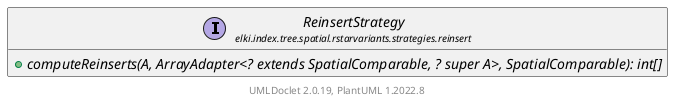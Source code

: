 @startuml
    remove .*\.(Instance|Par|Parameterizer|Factory)$
    set namespaceSeparator none
    hide empty fields
    hide empty methods

    interface "<size:14>ReinsertStrategy\n<size:10>elki.index.tree.spatial.rstarvariants.strategies.reinsert" as elki.index.tree.spatial.rstarvariants.strategies.reinsert.ReinsertStrategy [[ReinsertStrategy.html]] {
        {abstract} +computeReinserts(A, ArrayAdapter<? extends SpatialComparable, ? super A>, SpatialComparable): int[]
    }

    center footer UMLDoclet 2.0.19, PlantUML 1.2022.8
@enduml
